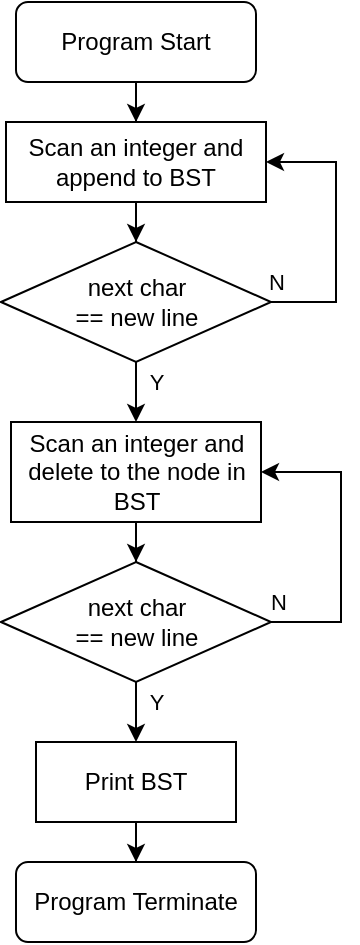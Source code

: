 <mxfile version="13.8.7" type="device"><diagram id="q32W4LBdEsEaABXMYXcY" name="Page-1"><mxGraphModel dx="593" dy="390" grid="1" gridSize="10" guides="1" tooltips="1" connect="1" arrows="1" fold="1" page="1" pageScale="1" pageWidth="850" pageHeight="1100" math="0" shadow="0"><root><mxCell id="0"/><mxCell id="1" parent="0"/><mxCell id="cS8kqKxmczf4XQwlfKJO-7" value="" style="edgeStyle=orthogonalEdgeStyle;rounded=0;orthogonalLoop=1;jettySize=auto;html=1;" edge="1" parent="1" source="cS8kqKxmczf4XQwlfKJO-1" target="cS8kqKxmczf4XQwlfKJO-2"><mxGeometry relative="1" as="geometry"/></mxCell><mxCell id="cS8kqKxmczf4XQwlfKJO-1" value="Program Start" style="rounded=1;whiteSpace=wrap;html=1;" vertex="1" parent="1"><mxGeometry x="360" y="40" width="120" height="40" as="geometry"/></mxCell><mxCell id="cS8kqKxmczf4XQwlfKJO-9" value="" style="edgeStyle=orthogonalEdgeStyle;rounded=0;orthogonalLoop=1;jettySize=auto;html=1;" edge="1" parent="1" source="cS8kqKxmczf4XQwlfKJO-2" target="cS8kqKxmczf4XQwlfKJO-5"><mxGeometry relative="1" as="geometry"/></mxCell><mxCell id="cS8kqKxmczf4XQwlfKJO-2" value="Scan an integer and&lt;br&gt;append to BST" style="rounded=0;whiteSpace=wrap;html=1;" vertex="1" parent="1"><mxGeometry x="355" y="100" width="130" height="40" as="geometry"/></mxCell><mxCell id="cS8kqKxmczf4XQwlfKJO-18" style="edgeStyle=orthogonalEdgeStyle;rounded=0;orthogonalLoop=1;jettySize=auto;html=1;entryX=0.5;entryY=0;entryDx=0;entryDy=0;" edge="1" parent="1" source="cS8kqKxmczf4XQwlfKJO-3" target="cS8kqKxmczf4XQwlfKJO-4"><mxGeometry relative="1" as="geometry"/></mxCell><mxCell id="cS8kqKxmczf4XQwlfKJO-3" value="Print BST" style="rounded=0;whiteSpace=wrap;html=1;" vertex="1" parent="1"><mxGeometry x="370" y="410" width="100" height="40" as="geometry"/></mxCell><mxCell id="cS8kqKxmczf4XQwlfKJO-4" value="Program Terminate" style="rounded=1;whiteSpace=wrap;html=1;" vertex="1" parent="1"><mxGeometry x="360" y="470" width="120" height="40" as="geometry"/></mxCell><mxCell id="cS8kqKxmczf4XQwlfKJO-8" value="N" style="edgeStyle=orthogonalEdgeStyle;rounded=0;orthogonalLoop=1;jettySize=auto;html=1;entryX=1;entryY=0.5;entryDx=0;entryDy=0;" edge="1" parent="1" source="cS8kqKxmczf4XQwlfKJO-5" target="cS8kqKxmczf4XQwlfKJO-2"><mxGeometry x="-0.381" y="30" relative="1" as="geometry"><Array as="points"><mxPoint x="520" y="190"/><mxPoint x="520" y="120"/></Array><mxPoint as="offset"/></mxGeometry></mxCell><mxCell id="cS8kqKxmczf4XQwlfKJO-11" value="Y" style="edgeStyle=orthogonalEdgeStyle;rounded=0;orthogonalLoop=1;jettySize=auto;html=1;" edge="1" parent="1" source="cS8kqKxmczf4XQwlfKJO-5" target="cS8kqKxmczf4XQwlfKJO-10"><mxGeometry x="0.201" y="-10" relative="1" as="geometry"><mxPoint x="20" as="offset"/></mxGeometry></mxCell><mxCell id="cS8kqKxmczf4XQwlfKJO-5" value="next char &lt;br&gt;== new line" style="rhombus;whiteSpace=wrap;html=1;" vertex="1" parent="1"><mxGeometry x="352.5" y="160" width="135" height="60" as="geometry"/></mxCell><mxCell id="cS8kqKxmczf4XQwlfKJO-13" value="" style="edgeStyle=orthogonalEdgeStyle;rounded=0;orthogonalLoop=1;jettySize=auto;html=1;" edge="1" parent="1" source="cS8kqKxmczf4XQwlfKJO-10" target="cS8kqKxmczf4XQwlfKJO-12"><mxGeometry relative="1" as="geometry"/></mxCell><mxCell id="cS8kqKxmczf4XQwlfKJO-10" value="Scan an integer and&lt;br&gt;delete to the node in BST" style="rounded=0;whiteSpace=wrap;html=1;" vertex="1" parent="1"><mxGeometry x="357.5" y="250" width="125" height="50" as="geometry"/></mxCell><mxCell id="cS8kqKxmczf4XQwlfKJO-14" value="N" style="edgeStyle=orthogonalEdgeStyle;rounded=0;orthogonalLoop=1;jettySize=auto;html=1;exitX=1;exitY=0.5;exitDx=0;exitDy=0;entryX=1;entryY=0.5;entryDx=0;entryDy=0;" edge="1" parent="1" source="cS8kqKxmczf4XQwlfKJO-12" target="cS8kqKxmczf4XQwlfKJO-10"><mxGeometry x="-0.4" y="32" relative="1" as="geometry"><Array as="points"><mxPoint x="522.5" y="350"/><mxPoint x="522.5" y="275"/></Array><mxPoint as="offset"/></mxGeometry></mxCell><mxCell id="cS8kqKxmczf4XQwlfKJO-17" value="Y" style="edgeStyle=orthogonalEdgeStyle;rounded=0;orthogonalLoop=1;jettySize=auto;html=1;" edge="1" parent="1" source="cS8kqKxmczf4XQwlfKJO-12" target="cS8kqKxmczf4XQwlfKJO-3"><mxGeometry x="-0.6" y="10" relative="1" as="geometry"><mxPoint as="offset"/></mxGeometry></mxCell><mxCell id="cS8kqKxmczf4XQwlfKJO-12" value="next char &lt;br&gt;== new line" style="rhombus;whiteSpace=wrap;html=1;" vertex="1" parent="1"><mxGeometry x="352.5" y="320" width="135" height="60" as="geometry"/></mxCell></root></mxGraphModel></diagram></mxfile>